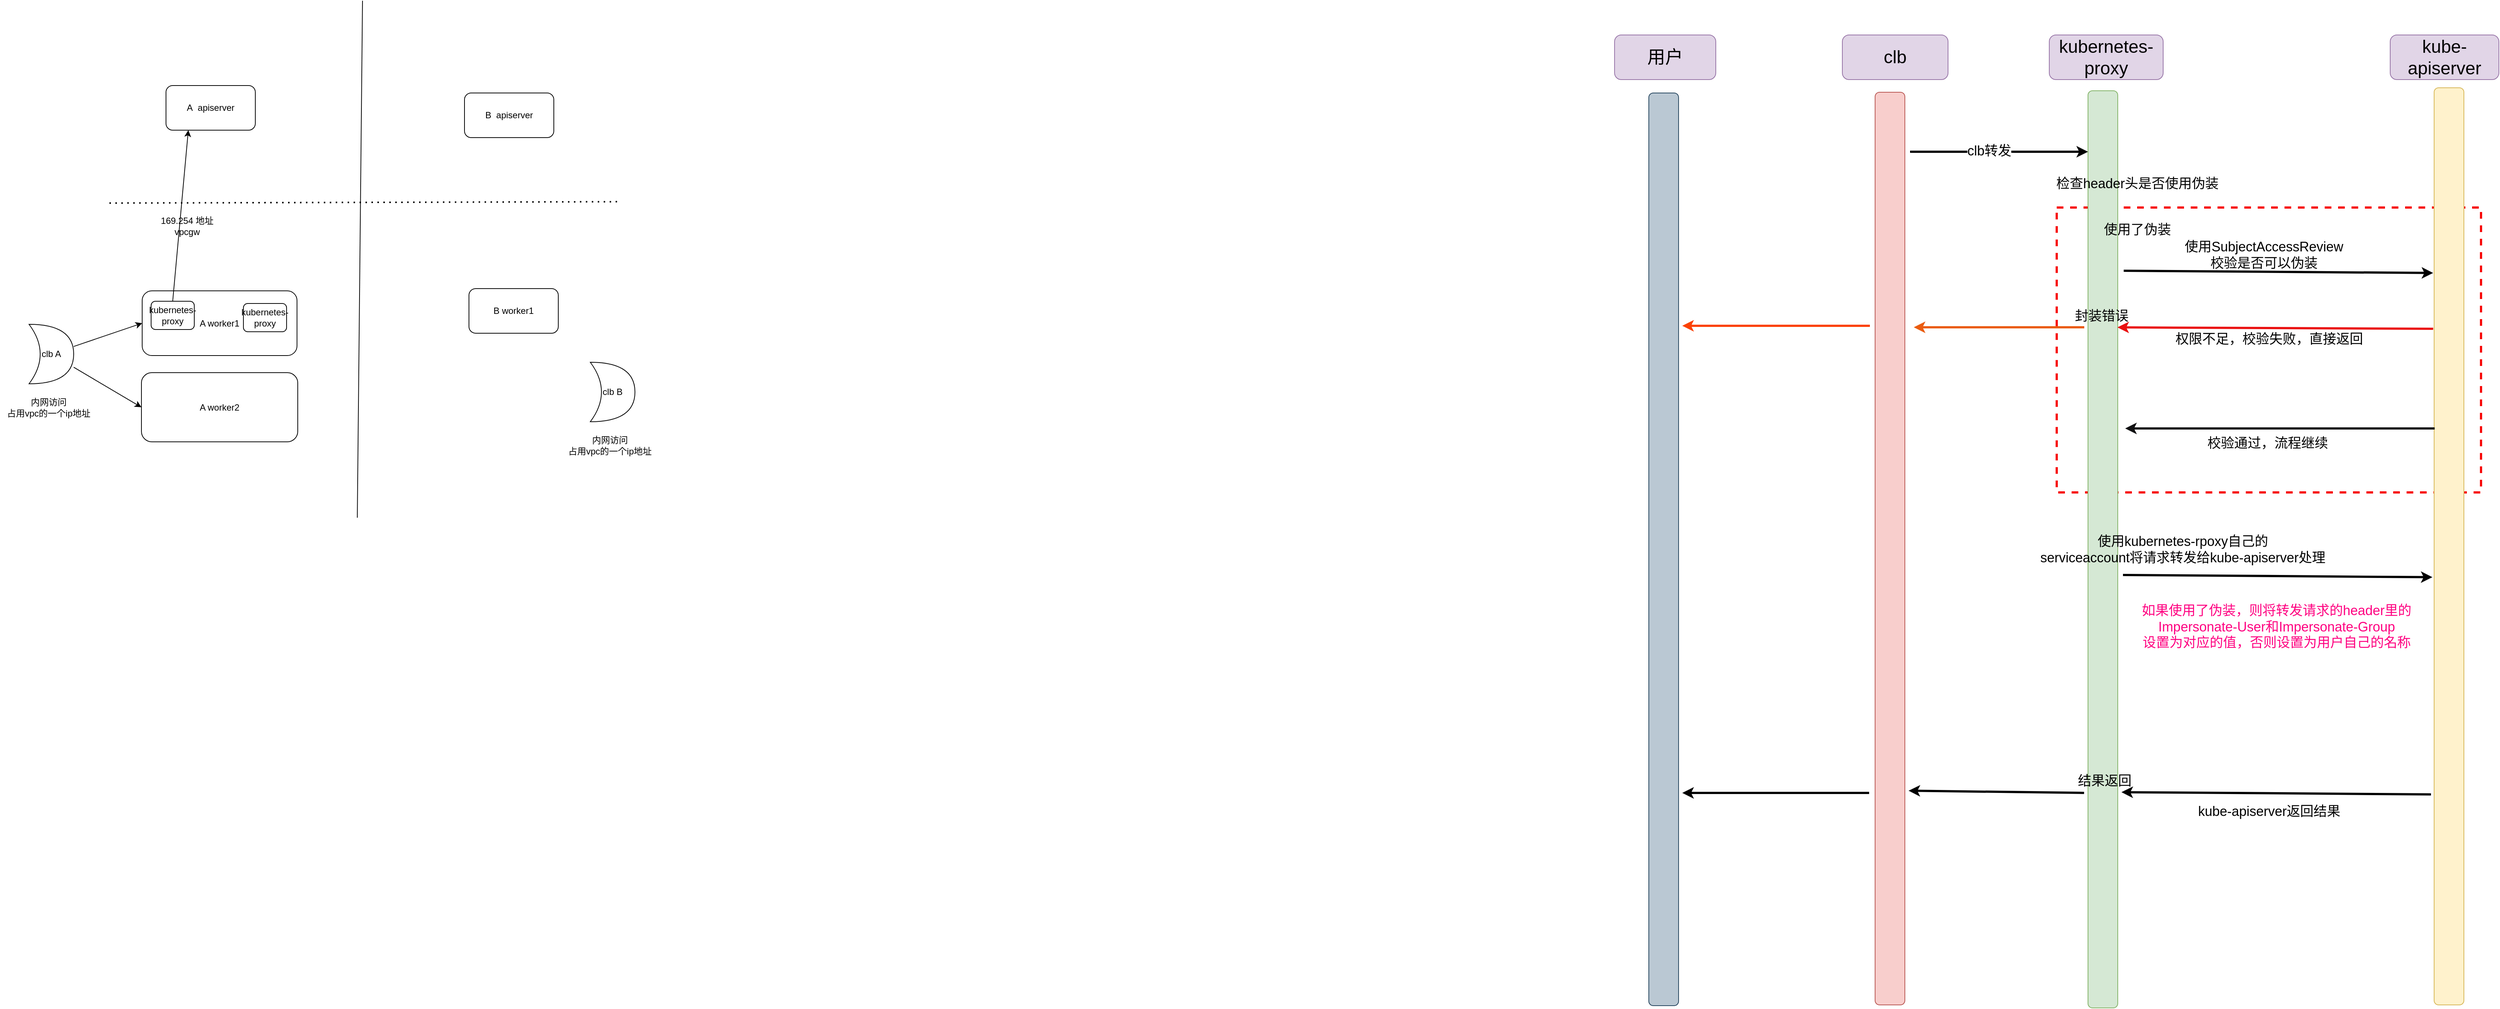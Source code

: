 <mxfile version="24.7.7">
  <diagram name="第 1 页" id="DmzHCMlXL03L6lN9v64w">
    <mxGraphModel dx="4775" dy="1468" grid="0" gridSize="10" guides="1" tooltips="1" connect="1" arrows="1" fold="1" page="0" pageScale="1" pageWidth="827" pageHeight="1169" math="0" shadow="0">
      <root>
        <mxCell id="0" />
        <mxCell id="1" parent="0" />
        <mxCell id="ffkS06ILG_tQPla4sGox-29" value="" style="rounded=0;whiteSpace=wrap;html=1;dashed=1;strokeWidth=3;strokeColor=#f70808;" parent="1" vertex="1">
          <mxGeometry x="185" y="-38" width="570" height="383" as="geometry" />
        </mxCell>
        <mxCell id="ffkS06ILG_tQPla4sGox-56" value="" style="rounded=1;whiteSpace=wrap;html=1;fillColor=#fff2cc;strokeColor=#d6b656;" parent="1" vertex="1">
          <mxGeometry x="692" y="-199" width="40" height="1233" as="geometry" />
        </mxCell>
        <mxCell id="ffkS06ILG_tQPla4sGox-41" value="" style="rounded=1;whiteSpace=wrap;html=1;fillColor=#d5e8d4;strokeColor=#82b366;" parent="1" vertex="1">
          <mxGeometry x="227" y="-195" width="40" height="1233" as="geometry" />
        </mxCell>
        <mxCell id="ffkS06ILG_tQPla4sGox-22" style="edgeStyle=orthogonalEdgeStyle;rounded=0;orthogonalLoop=1;jettySize=auto;html=1;strokeWidth=3;" parent="1" edge="1">
          <mxGeometry relative="1" as="geometry">
            <mxPoint x="-12" y="-113" as="sourcePoint" />
            <mxPoint x="227" y="-113" as="targetPoint" />
          </mxGeometry>
        </mxCell>
        <mxCell id="ffkS06ILG_tQPla4sGox-23" value="&lt;font style=&quot;font-size: 18px;&quot;&gt;clb转发&lt;/font&gt;" style="edgeLabel;html=1;align=center;verticalAlign=middle;resizable=0;points=[];" parent="ffkS06ILG_tQPla4sGox-22" vertex="1" connectable="0">
          <mxGeometry x="-0.1" y="1" relative="1" as="geometry">
            <mxPoint x="-2" as="offset" />
          </mxGeometry>
        </mxCell>
        <mxCell id="ffkS06ILG_tQPla4sGox-19" value="" style="rounded=1;whiteSpace=wrap;html=1;fillColor=#f8cecc;strokeColor=#b85450;" parent="1" vertex="1">
          <mxGeometry x="-59" y="-193" width="40" height="1227" as="geometry" />
        </mxCell>
        <mxCell id="ffkS06ILG_tQPla4sGox-24" value="&lt;span style=&quot;font-size: 18px;&quot;&gt;检查header头是否使用伪装&lt;/span&gt;" style="text;html=1;align=center;verticalAlign=middle;resizable=0;points=[];autosize=1;strokeColor=none;fillColor=none;" parent="1" vertex="1">
          <mxGeometry x="175" y="-87" width="236" height="34" as="geometry" />
        </mxCell>
        <mxCell id="ffkS06ILG_tQPla4sGox-26" value="" style="endArrow=classic;html=1;rounded=0;entryX=0.132;entryY=0.627;entryDx=0;entryDy=0;entryPerimeter=0;strokeWidth=3;" parent="1" edge="1">
          <mxGeometry width="50" height="50" relative="1" as="geometry">
            <mxPoint x="275" y="47" as="sourcePoint" />
            <mxPoint x="690.734" y="49.978" as="targetPoint" />
          </mxGeometry>
        </mxCell>
        <mxCell id="ffkS06ILG_tQPla4sGox-27" value="&lt;font style=&quot;font-size: 18px;&quot;&gt;&lt;font style=&quot;&quot;&gt;使用了伪装&lt;br&gt;&lt;/font&gt;&lt;/font&gt;" style="text;html=1;align=center;verticalAlign=middle;resizable=0;points=[];autosize=1;strokeColor=none;fillColor=none;" parent="1" vertex="1">
          <mxGeometry x="239" y="-25" width="108" height="34" as="geometry" />
        </mxCell>
        <mxCell id="ffkS06ILG_tQPla4sGox-30" value="" style="endArrow=none;html=1;rounded=0;exitX=0.989;exitY=0.258;exitDx=0;exitDy=0;exitPerimeter=0;entryX=0.132;entryY=0.627;entryDx=0;entryDy=0;entryPerimeter=0;endFill=0;startArrow=classic;startFill=1;strokeColor=#ea1010;strokeWidth=3;" parent="1" source="ffkS06ILG_tQPla4sGox-41" edge="1">
          <mxGeometry width="50" height="50" relative="1" as="geometry">
            <mxPoint x="240.004" y="122.002" as="sourcePoint" />
            <mxPoint x="690.734" y="124.978" as="targetPoint" />
          </mxGeometry>
        </mxCell>
        <mxCell id="ffkS06ILG_tQPla4sGox-31" value="&lt;span style=&quot;font-size: 18px;&quot;&gt;权限不足，校验失败，直接返回&lt;/span&gt;" style="text;html=1;align=center;verticalAlign=middle;resizable=0;points=[];autosize=1;strokeColor=none;fillColor=none;" parent="1" vertex="1">
          <mxGeometry x="335" y="122" width="270" height="34" as="geometry" />
        </mxCell>
        <mxCell id="ffkS06ILG_tQPla4sGox-33" value="" style="endArrow=none;html=1;rounded=0;entryX=0.132;entryY=0.627;entryDx=0;entryDy=0;entryPerimeter=0;endFill=0;startArrow=classic;startFill=1;strokeColor=#ea5c10;strokeWidth=3;" parent="1" edge="1">
          <mxGeometry width="50" height="50" relative="1" as="geometry">
            <mxPoint x="-7" y="123" as="sourcePoint" />
            <mxPoint x="222.004" y="122.978" as="targetPoint" />
          </mxGeometry>
        </mxCell>
        <mxCell id="ffkS06ILG_tQPla4sGox-36" value="&lt;font style=&quot;font-size: 18px;&quot;&gt;封装错误&lt;/font&gt;" style="text;html=1;align=center;verticalAlign=middle;resizable=0;points=[];autosize=1;strokeColor=none;fillColor=none;" parent="1" vertex="1">
          <mxGeometry x="199.5" y="91" width="90" height="34" as="geometry" />
        </mxCell>
        <mxCell id="ffkS06ILG_tQPla4sGox-38" value="&lt;font style=&quot;font-size: 18px;&quot;&gt;&lt;font style=&quot;border-color: var(--border-color);&quot;&gt;使用&lt;/font&gt;SubjectAccessReview&lt;br style=&quot;border-color: var(--border-color);&quot;&gt;校验是否可以伪装&lt;/font&gt;" style="text;html=1;align=center;verticalAlign=middle;resizable=0;points=[];autosize=1;strokeColor=none;fillColor=none;" parent="1" vertex="1">
          <mxGeometry x="347" y="-2" width="231" height="55" as="geometry" />
        </mxCell>
        <mxCell id="ffkS06ILG_tQPla4sGox-43" value="&lt;font style=&quot;font-size: 24px;&quot;&gt;用户&lt;/font&gt;" style="rounded=1;whiteSpace=wrap;html=1;fillColor=#e1d5e7;strokeColor=#9673a6;" parent="1" vertex="1">
          <mxGeometry x="-409" y="-270" width="136" height="60" as="geometry" />
        </mxCell>
        <mxCell id="ffkS06ILG_tQPla4sGox-45" value="&lt;font style=&quot;font-size: 24px;&quot;&gt;clb&lt;/font&gt;" style="rounded=1;whiteSpace=wrap;html=1;fillColor=#e1d5e7;strokeColor=#9673a6;" parent="1" vertex="1">
          <mxGeometry x="-103" y="-270" width="142" height="60" as="geometry" />
        </mxCell>
        <mxCell id="ffkS06ILG_tQPla4sGox-46" value="&lt;font style=&quot;font-size: 24px;&quot;&gt;kubernetes-proxy&lt;/font&gt;" style="rounded=1;whiteSpace=wrap;html=1;fillColor=#e1d5e7;strokeColor=#9673a6;" parent="1" vertex="1">
          <mxGeometry x="175" y="-270" width="153" height="60" as="geometry" />
        </mxCell>
        <mxCell id="ffkS06ILG_tQPla4sGox-47" value="&lt;font style=&quot;font-size: 24px;&quot;&gt;kube-apiserver&lt;/font&gt;" style="rounded=1;whiteSpace=wrap;html=1;fillColor=#e1d5e7;strokeColor=#9673a6;" parent="1" vertex="1">
          <mxGeometry x="633" y="-270" width="146" height="60" as="geometry" />
        </mxCell>
        <mxCell id="ffkS06ILG_tQPla4sGox-48" value="" style="endArrow=none;html=1;rounded=0;endFill=0;startArrow=classic;startFill=1;strokeColor=#fb4204;strokeWidth=3;" parent="1" edge="1">
          <mxGeometry width="50" height="50" relative="1" as="geometry">
            <mxPoint x="-318" y="121.02" as="sourcePoint" />
            <mxPoint x="-66" y="121" as="targetPoint" />
          </mxGeometry>
        </mxCell>
        <mxCell id="ffkS06ILG_tQPla4sGox-50" value="" style="endArrow=none;html=1;rounded=0;exitX=0.944;exitY=1.164;exitDx=0;exitDy=0;exitPerimeter=0;entryX=0.132;entryY=0.627;entryDx=0;entryDy=0;entryPerimeter=0;endFill=0;startArrow=classic;startFill=1;strokeColor=#111112;strokeWidth=3;" parent="1" edge="1">
          <mxGeometry width="50" height="50" relative="1" as="geometry">
            <mxPoint x="277" y="259.02" as="sourcePoint" />
            <mxPoint x="692.734" y="258.998" as="targetPoint" />
          </mxGeometry>
        </mxCell>
        <mxCell id="ffkS06ILG_tQPla4sGox-51" value="&lt;span style=&quot;font-size: 18px;&quot;&gt;校验通过，流程继续&lt;/span&gt;" style="text;html=1;align=center;verticalAlign=middle;resizable=0;points=[];autosize=1;strokeColor=none;fillColor=none;" parent="1" vertex="1">
          <mxGeometry x="378" y="262" width="180" height="34" as="geometry" />
        </mxCell>
        <mxCell id="ffkS06ILG_tQPla4sGox-54" value="" style="endArrow=classic;html=1;rounded=0;entryX=0.132;entryY=0.627;entryDx=0;entryDy=0;entryPerimeter=0;strokeWidth=3;" parent="1" edge="1">
          <mxGeometry width="50" height="50" relative="1" as="geometry">
            <mxPoint x="274" y="456" as="sourcePoint" />
            <mxPoint x="689.734" y="458.978" as="targetPoint" />
          </mxGeometry>
        </mxCell>
        <mxCell id="ffkS06ILG_tQPla4sGox-55" value="&lt;font style=&quot;&quot;&gt;&lt;font style=&quot;font-size: 18px;&quot;&gt;使用kubernetes-rpoxy自己的&lt;br&gt;serviceaccount将请求转发给kube-apiserver处理&lt;/font&gt;&lt;br&gt;&lt;/font&gt;" style="text;html=1;align=center;verticalAlign=middle;resizable=0;points=[];autosize=1;strokeColor=none;fillColor=none;" parent="1" vertex="1">
          <mxGeometry x="153" y="394" width="401" height="55" as="geometry" />
        </mxCell>
        <mxCell id="ffkS06ILG_tQPla4sGox-58" value="" style="endArrow=none;html=1;rounded=0;entryX=0.132;entryY=0.627;entryDx=0;entryDy=0;entryPerimeter=0;strokeWidth=3;startArrow=classic;startFill=1;endFill=0;" parent="1" edge="1">
          <mxGeometry width="50" height="50" relative="1" as="geometry">
            <mxPoint x="272" y="748" as="sourcePoint" />
            <mxPoint x="687.734" y="750.978" as="targetPoint" />
          </mxGeometry>
        </mxCell>
        <mxCell id="ffkS06ILG_tQPla4sGox-60" value="" style="endArrow=none;html=1;rounded=0;entryX=0.132;entryY=0.627;entryDx=0;entryDy=0;entryPerimeter=0;strokeWidth=3;startArrow=classic;startFill=1;endFill=0;" parent="1" edge="1">
          <mxGeometry width="50" height="50" relative="1" as="geometry">
            <mxPoint x="-14" y="746" as="sourcePoint" />
            <mxPoint x="221.734" y="748.978" as="targetPoint" />
          </mxGeometry>
        </mxCell>
        <mxCell id="ffkS06ILG_tQPla4sGox-61" value="" style="endArrow=none;html=1;rounded=0;strokeWidth=3;startArrow=classic;startFill=1;endFill=0;" parent="1" edge="1">
          <mxGeometry width="50" height="50" relative="1" as="geometry">
            <mxPoint x="-318" y="749" as="sourcePoint" />
            <mxPoint x="-67" y="749" as="targetPoint" />
          </mxGeometry>
        </mxCell>
        <mxCell id="ffkS06ILG_tQPla4sGox-62" value="&lt;font style=&quot;font-size: 18px;&quot;&gt;结果返回&lt;/font&gt;" style="text;html=1;align=center;verticalAlign=middle;resizable=0;points=[];autosize=1;strokeColor=none;fillColor=none;" parent="1" vertex="1">
          <mxGeometry x="204" y="716" width="90" height="34" as="geometry" />
        </mxCell>
        <mxCell id="ffkS06ILG_tQPla4sGox-63" value="&lt;font style=&quot;&quot;&gt;&lt;font color=&quot;#ff0080&quot; style=&quot;font-size: 18px;&quot;&gt;&lt;font style=&quot;&quot;&gt;如果使用了伪装，则将转发请求的header里的&lt;br&gt;Impersonate-User和Impersonate-Group&lt;br&gt;&lt;/font&gt;设置为对应的值，否则设置为用户自己的名称&lt;/font&gt;&lt;br&gt;&lt;/font&gt;" style="text;html=1;align=center;verticalAlign=middle;resizable=0;points=[];autosize=1;strokeColor=none;fillColor=none;" parent="1" vertex="1">
          <mxGeometry x="289.5" y="487" width="380" height="77" as="geometry" />
        </mxCell>
        <mxCell id="ffkS06ILG_tQPla4sGox-64" value="" style="rounded=1;whiteSpace=wrap;html=1;fillColor=#bac8d3;strokeColor=#23445d;" parent="1" vertex="1">
          <mxGeometry x="-363" y="-192" width="40" height="1227" as="geometry" />
        </mxCell>
        <mxCell id="ffkS06ILG_tQPla4sGox-65" value="&lt;span style=&quot;font-size: 18px;&quot;&gt;kube-apiserver返回结果&lt;/span&gt;" style="text;html=1;align=center;verticalAlign=middle;resizable=0;points=[];autosize=1;strokeColor=none;fillColor=none;" parent="1" vertex="1">
          <mxGeometry x="365.5" y="757" width="209" height="34" as="geometry" />
        </mxCell>
        <mxCell id="SkxcObq9ged-jQtDenFP-1" value="A&amp;nbsp; apiserver" style="rounded=1;whiteSpace=wrap;html=1;" vertex="1" parent="1">
          <mxGeometry x="-2355" y="-202" width="120" height="60" as="geometry" />
        </mxCell>
        <mxCell id="SkxcObq9ged-jQtDenFP-2" value="B&amp;nbsp; apiserver" style="rounded=1;whiteSpace=wrap;html=1;" vertex="1" parent="1">
          <mxGeometry x="-1954" y="-192" width="120" height="60" as="geometry" />
        </mxCell>
        <mxCell id="SkxcObq9ged-jQtDenFP-3" value="" style="endArrow=none;html=1;rounded=0;" edge="1" parent="1">
          <mxGeometry width="50" height="50" relative="1" as="geometry">
            <mxPoint x="-2098" y="379" as="sourcePoint" />
            <mxPoint x="-2091" y="-316" as="targetPoint" />
          </mxGeometry>
        </mxCell>
        <mxCell id="SkxcObq9ged-jQtDenFP-4" value="" style="endArrow=none;dashed=1;html=1;dashPattern=1 3;strokeWidth=2;rounded=0;" edge="1" parent="1">
          <mxGeometry width="50" height="50" relative="1" as="geometry">
            <mxPoint x="-2431" y="-44" as="sourcePoint" />
            <mxPoint x="-1745" y="-45.839" as="targetPoint" />
          </mxGeometry>
        </mxCell>
        <mxCell id="SkxcObq9ged-jQtDenFP-6" value="A worker1" style="rounded=1;whiteSpace=wrap;html=1;" vertex="1" parent="1">
          <mxGeometry x="-2387" y="74" width="208" height="87" as="geometry" />
        </mxCell>
        <mxCell id="SkxcObq9ged-jQtDenFP-7" value="A worker2" style="rounded=1;whiteSpace=wrap;html=1;" vertex="1" parent="1">
          <mxGeometry x="-2388" y="184" width="210" height="93" as="geometry" />
        </mxCell>
        <mxCell id="SkxcObq9ged-jQtDenFP-8" value="B worker1" style="rounded=1;whiteSpace=wrap;html=1;" vertex="1" parent="1">
          <mxGeometry x="-1948" y="71" width="120" height="60" as="geometry" />
        </mxCell>
        <mxCell id="SkxcObq9ged-jQtDenFP-18" style="rounded=0;orthogonalLoop=1;jettySize=auto;html=1;entryX=0;entryY=0.5;entryDx=0;entryDy=0;" edge="1" parent="1" source="SkxcObq9ged-jQtDenFP-9" target="SkxcObq9ged-jQtDenFP-6">
          <mxGeometry relative="1" as="geometry" />
        </mxCell>
        <mxCell id="SkxcObq9ged-jQtDenFP-19" style="rounded=0;orthogonalLoop=1;jettySize=auto;html=1;entryX=0;entryY=0.5;entryDx=0;entryDy=0;" edge="1" parent="1" source="SkxcObq9ged-jQtDenFP-9" target="SkxcObq9ged-jQtDenFP-7">
          <mxGeometry relative="1" as="geometry" />
        </mxCell>
        <mxCell id="SkxcObq9ged-jQtDenFP-9" value="clb A" style="shape=xor;whiteSpace=wrap;html=1;" vertex="1" parent="1">
          <mxGeometry x="-2539" y="119" width="60" height="80" as="geometry" />
        </mxCell>
        <mxCell id="SkxcObq9ged-jQtDenFP-10" value="内网访问&lt;div&gt;占用vpc的一个ip地址&lt;/div&gt;" style="text;html=1;align=center;verticalAlign=middle;resizable=0;points=[];autosize=1;strokeColor=none;fillColor=none;" vertex="1" parent="1">
          <mxGeometry x="-2578" y="210" width="130" height="41" as="geometry" />
        </mxCell>
        <mxCell id="SkxcObq9ged-jQtDenFP-11" value="clb B" style="shape=xor;whiteSpace=wrap;html=1;" vertex="1" parent="1">
          <mxGeometry x="-1785" y="170" width="60" height="80" as="geometry" />
        </mxCell>
        <mxCell id="SkxcObq9ged-jQtDenFP-12" value="内网访问&lt;div&gt;占用vpc的一个ip地址&lt;/div&gt;" style="text;html=1;align=center;verticalAlign=middle;resizable=0;points=[];autosize=1;strokeColor=none;fillColor=none;" vertex="1" parent="1">
          <mxGeometry x="-1824" y="261" width="130" height="41" as="geometry" />
        </mxCell>
        <mxCell id="SkxcObq9ged-jQtDenFP-13" value="" style="endArrow=classic;html=1;rounded=0;entryX=0.25;entryY=1;entryDx=0;entryDy=0;exitX=0.5;exitY=0;exitDx=0;exitDy=0;" edge="1" parent="1" source="SkxcObq9ged-jQtDenFP-16" target="SkxcObq9ged-jQtDenFP-1">
          <mxGeometry width="50" height="50" relative="1" as="geometry">
            <mxPoint x="-2418" y="41" as="sourcePoint" />
            <mxPoint x="-2368" y="-9" as="targetPoint" />
          </mxGeometry>
        </mxCell>
        <mxCell id="SkxcObq9ged-jQtDenFP-14" value="169.254 地址&lt;div&gt;vpcgw&lt;/div&gt;" style="text;html=1;align=center;verticalAlign=middle;resizable=0;points=[];autosize=1;strokeColor=none;fillColor=none;" vertex="1" parent="1">
          <mxGeometry x="-2371.5" y="-34" width="89" height="41" as="geometry" />
        </mxCell>
        <mxCell id="SkxcObq9ged-jQtDenFP-16" value="kubernetes-proxy" style="rounded=1;whiteSpace=wrap;html=1;" vertex="1" parent="1">
          <mxGeometry x="-2375" y="88" width="58" height="38" as="geometry" />
        </mxCell>
        <mxCell id="SkxcObq9ged-jQtDenFP-17" value="&lt;div&gt;kubernetes-&lt;span style=&quot;background-color: initial;&quot;&gt;proxy&lt;/span&gt;&lt;/div&gt;" style="rounded=1;whiteSpace=wrap;html=1;" vertex="1" parent="1">
          <mxGeometry x="-2251" y="91" width="58" height="38" as="geometry" />
        </mxCell>
      </root>
    </mxGraphModel>
  </diagram>
</mxfile>
